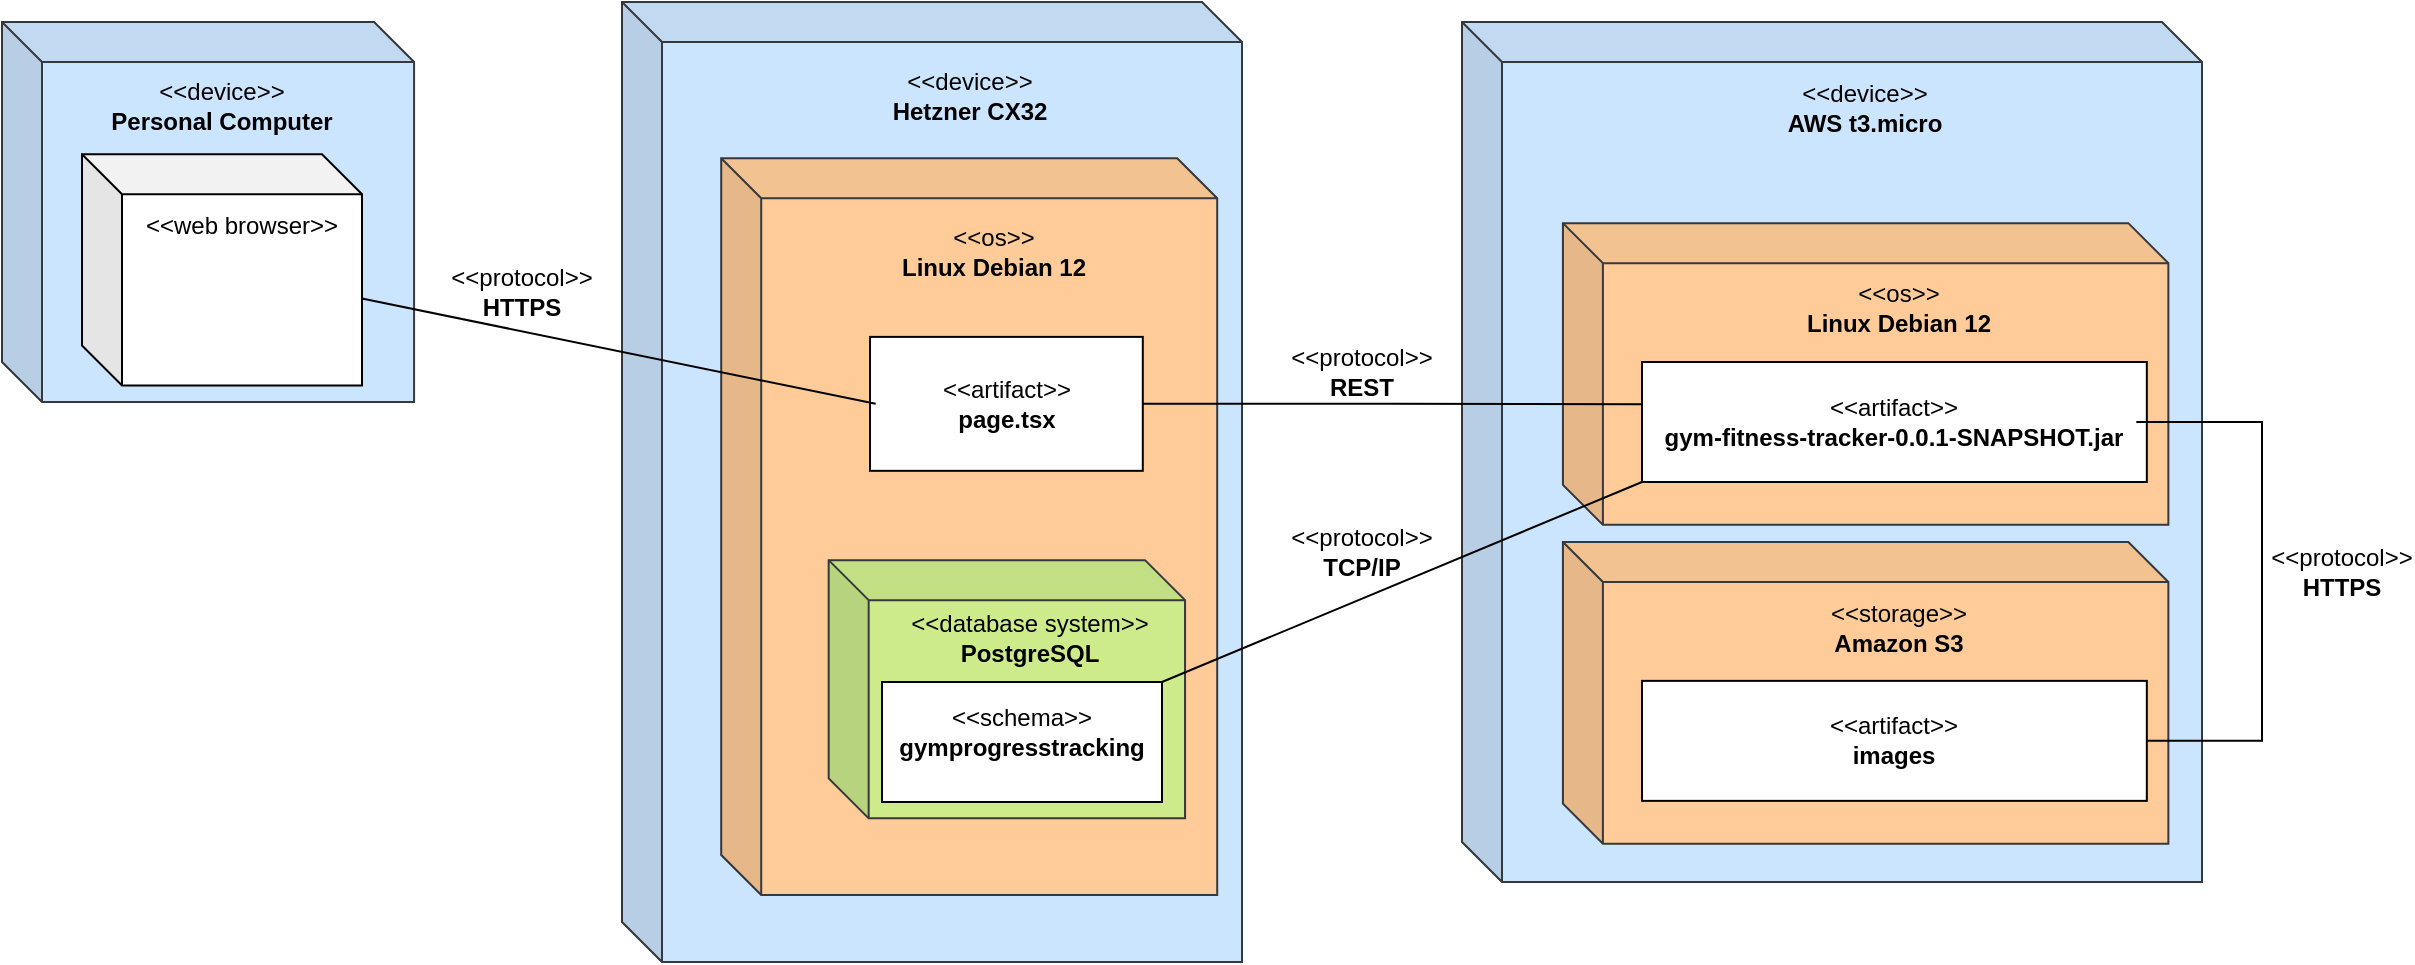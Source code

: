 <mxfile version="26.0.5">
  <diagram name="Page-1" id="YjBq5zKDzYhq6BNDzO2Y">
    <mxGraphModel dx="1546" dy="1027" grid="1" gridSize="10" guides="1" tooltips="1" connect="1" arrows="1" fold="1" page="1" pageScale="1" pageWidth="850" pageHeight="1100" math="0" shadow="0">
      <root>
        <mxCell id="0" />
        <mxCell id="1" parent="0" />
        <mxCell id="zweyZrGD30zNyRP67yO5-9" value="" style="group" parent="1" vertex="1" connectable="0">
          <mxGeometry x="30" y="20" width="206.04" height="190" as="geometry" />
        </mxCell>
        <mxCell id="zweyZrGD30zNyRP67yO5-1" value="" style="shape=cube;whiteSpace=wrap;html=1;boundedLbl=1;backgroundOutline=1;darkOpacity=0.05;darkOpacity2=0.1;fillColor=#cce5ff;strokeColor=#36393d;" parent="zweyZrGD30zNyRP67yO5-9" vertex="1">
          <mxGeometry width="206.04" height="190" as="geometry" />
        </mxCell>
        <mxCell id="zweyZrGD30zNyRP67yO5-3" value="&amp;lt;&amp;lt;device&amp;gt;&amp;gt;&lt;div&gt;&lt;b&gt;Personal Computer&lt;/b&gt;&lt;/div&gt;" style="text;html=1;align=center;verticalAlign=middle;whiteSpace=wrap;rounded=0;" parent="zweyZrGD30zNyRP67yO5-9" vertex="1">
          <mxGeometry x="40" y="30.003" width="140" height="24.783" as="geometry" />
        </mxCell>
        <mxCell id="zweyZrGD30zNyRP67yO5-6" value="" style="shape=cube;whiteSpace=wrap;html=1;boundedLbl=1;backgroundOutline=1;darkOpacity=0.05;darkOpacity2=0.1;align=center;" parent="zweyZrGD30zNyRP67yO5-9" vertex="1">
          <mxGeometry x="40" y="66.087" width="140" height="115.652" as="geometry" />
        </mxCell>
        <mxCell id="zweyZrGD30zNyRP67yO5-10" value="&amp;lt;&amp;lt;web browser&amp;gt;&amp;gt;" style="text;html=1;align=center;verticalAlign=middle;whiteSpace=wrap;rounded=0;" parent="zweyZrGD30zNyRP67yO5-9" vertex="1">
          <mxGeometry x="70" y="89.999" width="100" height="24.783" as="geometry" />
        </mxCell>
        <mxCell id="zweyZrGD30zNyRP67yO5-18" value="" style="group" parent="1" vertex="1" connectable="0">
          <mxGeometry x="340" y="10" width="310" height="480" as="geometry" />
        </mxCell>
        <mxCell id="zweyZrGD30zNyRP67yO5-14" value="&amp;lt;&amp;lt;device&amp;gt;&amp;gt;&lt;br&gt;&lt;div&gt;&lt;b&gt;Hetzner&amp;nbsp;CX32&lt;/b&gt;&lt;/div&gt;" style="text;html=1;align=center;verticalAlign=middle;whiteSpace=wrap;rounded=0;" parent="zweyZrGD30zNyRP67yO5-18" vertex="1">
          <mxGeometry x="68.2" y="30.823" width="173.6" height="27.664" as="geometry" />
        </mxCell>
        <mxCell id="WcVSIt36STGnPMutvexC-4" value="" style="group" parent="zweyZrGD30zNyRP67yO5-18" vertex="1" connectable="0">
          <mxGeometry width="310" height="480" as="geometry" />
        </mxCell>
        <mxCell id="zweyZrGD30zNyRP67yO5-12" value="" style="shape=cube;whiteSpace=wrap;html=1;boundedLbl=1;backgroundOutline=1;darkOpacity=0.05;darkOpacity2=0.1;fillColor=#cce5ff;strokeColor=#36393d;" parent="WcVSIt36STGnPMutvexC-4" vertex="1">
          <mxGeometry width="310" height="480" as="geometry" />
        </mxCell>
        <mxCell id="WcVSIt36STGnPMutvexC-3" value="" style="group" parent="WcVSIt36STGnPMutvexC-4" vertex="1" connectable="0">
          <mxGeometry x="49.6" y="78.14" width="260.4" height="368.372" as="geometry" />
        </mxCell>
        <mxCell id="zweyZrGD30zNyRP67yO5-16" value="" style="shape=cube;whiteSpace=wrap;html=1;boundedLbl=1;backgroundOutline=1;darkOpacity=0.05;darkOpacity2=0.1;fillColor=#ffcc99;strokeColor=#36393d;" parent="WcVSIt36STGnPMutvexC-3" vertex="1">
          <mxGeometry width="248" height="368.372" as="geometry" />
        </mxCell>
        <mxCell id="WcVSIt36STGnPMutvexC-2" value="&amp;lt;&amp;lt;os&amp;gt;&amp;gt;&lt;div&gt;&lt;b&gt;Linux Debian 12&lt;/b&gt;&lt;br&gt;&lt;/div&gt;" style="text;html=1;align=center;verticalAlign=middle;whiteSpace=wrap;rounded=0;" parent="WcVSIt36STGnPMutvexC-3" vertex="1">
          <mxGeometry x="49.6" y="33.491" width="173.6" height="27.664" as="geometry" />
        </mxCell>
        <mxCell id="WcVSIt36STGnPMutvexC-18" value="" style="group" parent="WcVSIt36STGnPMutvexC-3" vertex="1" connectable="0">
          <mxGeometry x="74.4" y="89.302" width="136.4" height="66.977" as="geometry" />
        </mxCell>
        <mxCell id="WcVSIt36STGnPMutvexC-19" value="" style="rounded=0;whiteSpace=wrap;html=1;" parent="WcVSIt36STGnPMutvexC-18" vertex="1">
          <mxGeometry width="136.4" height="66.977" as="geometry" />
        </mxCell>
        <mxCell id="WcVSIt36STGnPMutvexC-20" value="&amp;lt;&amp;lt;artifact&amp;gt;&amp;gt;&lt;div&gt;&lt;b&gt;page.tsx&lt;/b&gt;&lt;/div&gt;" style="text;html=1;align=center;verticalAlign=middle;whiteSpace=wrap;rounded=0;" parent="WcVSIt36STGnPMutvexC-18" vertex="1">
          <mxGeometry x="2.842" y="17.358" width="130.717" height="32.249" as="geometry" />
        </mxCell>
        <mxCell id="WcVSIt36STGnPMutvexC-39" value="" style="group" parent="WcVSIt36STGnPMutvexC-3" vertex="1" connectable="0">
          <mxGeometry x="53.733" y="200.93" width="178.193" height="129.1" as="geometry" />
        </mxCell>
        <mxCell id="WcVSIt36STGnPMutvexC-37" value="" style="shape=cube;whiteSpace=wrap;html=1;boundedLbl=1;backgroundOutline=1;darkOpacity=0.05;darkOpacity2=0.1;align=center;fillColor=#cdeb8b;strokeColor=#36393d;" parent="WcVSIt36STGnPMutvexC-39" vertex="1">
          <mxGeometry width="178.193" height="129.098" as="geometry" />
        </mxCell>
        <mxCell id="WcVSIt36STGnPMutvexC-38" value="&amp;lt;&amp;lt;database system&amp;gt;&amp;gt;&lt;div&gt;&lt;b&gt;PostgreSQL&lt;/b&gt;&lt;/div&gt;" style="text;html=1;align=center;verticalAlign=middle;whiteSpace=wrap;rounded=0;" parent="WcVSIt36STGnPMutvexC-39" vertex="1">
          <mxGeometry x="23.759" y="22.326" width="154.434" height="33.488" as="geometry" />
        </mxCell>
        <mxCell id="WcVSIt36STGnPMutvexC-42" value="" style="group" parent="WcVSIt36STGnPMutvexC-39" vertex="1" connectable="0">
          <mxGeometry x="21.667" y="60.93" width="150" height="60" as="geometry" />
        </mxCell>
        <mxCell id="WcVSIt36STGnPMutvexC-41" value="" style="rounded=0;whiteSpace=wrap;html=1;" parent="WcVSIt36STGnPMutvexC-42" vertex="1">
          <mxGeometry x="5" width="140" height="60" as="geometry" />
        </mxCell>
        <mxCell id="WcVSIt36STGnPMutvexC-40" value="&lt;div&gt;&amp;lt;&amp;lt;schema&amp;gt;&amp;gt;&lt;/div&gt;&lt;b&gt;gymprogresstracking&lt;/b&gt;" style="text;html=1;align=center;verticalAlign=middle;whiteSpace=wrap;rounded=0;" parent="WcVSIt36STGnPMutvexC-42" vertex="1">
          <mxGeometry y="10" width="150" height="30" as="geometry" />
        </mxCell>
        <mxCell id="WcVSIt36STGnPMutvexC-7" value="&amp;lt;&amp;lt;device&amp;gt;&amp;gt;&lt;div&gt;&lt;b&gt;Hetzner CX32&lt;/b&gt;&lt;br&gt;&lt;/div&gt;" style="text;html=1;align=center;verticalAlign=middle;whiteSpace=wrap;rounded=0;" parent="WcVSIt36STGnPMutvexC-4" vertex="1">
          <mxGeometry x="86.8" y="33.491" width="173.6" height="27.664" as="geometry" />
        </mxCell>
        <mxCell id="WcVSIt36STGnPMutvexC-21" value="" style="group" parent="1" vertex="1" connectable="0">
          <mxGeometry x="760" y="20" width="370" height="430" as="geometry" />
        </mxCell>
        <mxCell id="WcVSIt36STGnPMutvexC-22" value="" style="shape=cube;whiteSpace=wrap;html=1;boundedLbl=1;backgroundOutline=1;darkOpacity=0.05;darkOpacity2=0.1;fillColor=#cce5ff;strokeColor=#36393d;" parent="WcVSIt36STGnPMutvexC-21" vertex="1">
          <mxGeometry width="370" height="430" as="geometry" />
        </mxCell>
        <mxCell id="WcVSIt36STGnPMutvexC-23" value="&amp;lt;&amp;lt;device&amp;gt;&amp;gt;&lt;div&gt;&lt;b&gt;AWS t3.micro&lt;/b&gt;&lt;/div&gt;" style="text;html=1;align=center;verticalAlign=middle;whiteSpace=wrap;rounded=0;" parent="WcVSIt36STGnPMutvexC-21" vertex="1">
          <mxGeometry x="84.091" y="30.173" width="235.455" height="24.924" as="geometry" />
        </mxCell>
        <mxCell id="WcVSIt36STGnPMutvexC-24" value="" style="group" parent="WcVSIt36STGnPMutvexC-21" vertex="1" connectable="0">
          <mxGeometry x="50.455" y="100.569" width="302.727" height="150.854" as="geometry" />
        </mxCell>
        <mxCell id="WcVSIt36STGnPMutvexC-25" value="" style="shape=cube;whiteSpace=wrap;html=1;boundedLbl=1;backgroundOutline=1;darkOpacity=0.05;darkOpacity2=0.1;fillColor=#ffcc99;strokeColor=#36393d;" parent="WcVSIt36STGnPMutvexC-24" vertex="1">
          <mxGeometry width="302.727" height="150.854" as="geometry" />
        </mxCell>
        <mxCell id="WcVSIt36STGnPMutvexC-26" value="&amp;lt;&amp;lt;os&amp;gt;&amp;gt;&lt;div&gt;&lt;b&gt;Linux Debian 12&lt;/b&gt;&lt;br&gt;&lt;/div&gt;" style="text;html=1;align=center;verticalAlign=middle;whiteSpace=wrap;rounded=0;" parent="WcVSIt36STGnPMutvexC-24" vertex="1">
          <mxGeometry x="50.455" y="30.173" width="235.455" height="24.924" as="geometry" />
        </mxCell>
        <mxCell id="WcVSIt36STGnPMutvexC-27" value="" style="group" parent="WcVSIt36STGnPMutvexC-24" vertex="1" connectable="0">
          <mxGeometry x="39.55" y="69.43" width="252.41" height="60" as="geometry" />
        </mxCell>
        <mxCell id="WcVSIt36STGnPMutvexC-28" value="" style="rounded=0;whiteSpace=wrap;html=1;" parent="WcVSIt36STGnPMutvexC-27" vertex="1">
          <mxGeometry width="252.41" height="60" as="geometry" />
        </mxCell>
        <mxCell id="WcVSIt36STGnPMutvexC-29" value="&amp;lt;&amp;lt;artifact&amp;gt;&amp;gt;&lt;div&gt;&lt;b&gt;gym-fitness-tracker-0.0.1-SNAPSHOT.jar&lt;/b&gt;&lt;br&gt;&lt;/div&gt;" style="text;html=1;align=center;verticalAlign=middle;whiteSpace=wrap;rounded=0;" parent="WcVSIt36STGnPMutvexC-27" vertex="1">
          <mxGeometry x="5.259" y="15.55" width="241.893" height="28.89" as="geometry" />
        </mxCell>
        <mxCell id="WcVSIt36STGnPMutvexC-30" value="" style="group" parent="WcVSIt36STGnPMutvexC-21" vertex="1" connectable="0">
          <mxGeometry x="50.455" y="259.999" width="302.727" height="150.854" as="geometry" />
        </mxCell>
        <mxCell id="WcVSIt36STGnPMutvexC-31" value="" style="shape=cube;whiteSpace=wrap;html=1;boundedLbl=1;backgroundOutline=1;darkOpacity=0.05;darkOpacity2=0.1;fillColor=#ffcc99;strokeColor=#36393d;" parent="WcVSIt36STGnPMutvexC-30" vertex="1">
          <mxGeometry width="302.727" height="150.854" as="geometry" />
        </mxCell>
        <mxCell id="WcVSIt36STGnPMutvexC-32" value="&amp;lt;&amp;lt;storage&amp;gt;&amp;gt;&lt;div&gt;&lt;b&gt;Amazon S3&lt;/b&gt;&lt;/div&gt;" style="text;html=1;align=center;verticalAlign=middle;whiteSpace=wrap;rounded=0;" parent="WcVSIt36STGnPMutvexC-30" vertex="1">
          <mxGeometry x="50.455" y="30.173" width="235.455" height="24.924" as="geometry" />
        </mxCell>
        <mxCell id="WcVSIt36STGnPMutvexC-33" value="" style="group" parent="WcVSIt36STGnPMutvexC-30" vertex="1" connectable="0">
          <mxGeometry x="39.55" y="69.43" width="252.41" height="60" as="geometry" />
        </mxCell>
        <mxCell id="WcVSIt36STGnPMutvexC-34" value="" style="rounded=0;whiteSpace=wrap;html=1;" parent="WcVSIt36STGnPMutvexC-33" vertex="1">
          <mxGeometry width="252.41" height="60" as="geometry" />
        </mxCell>
        <mxCell id="WcVSIt36STGnPMutvexC-35" value="&amp;lt;&amp;lt;artifact&amp;gt;&amp;gt;&lt;div&gt;&lt;b&gt;images&lt;/b&gt;&lt;br&gt;&lt;/div&gt;" style="text;html=1;align=center;verticalAlign=middle;whiteSpace=wrap;rounded=0;" parent="WcVSIt36STGnPMutvexC-33" vertex="1">
          <mxGeometry x="5.259" y="15.55" width="241.893" height="28.89" as="geometry" />
        </mxCell>
        <mxCell id="WcVSIt36STGnPMutvexC-54" style="edgeStyle=orthogonalEdgeStyle;rounded=0;orthogonalLoop=1;jettySize=auto;html=1;entryX=1;entryY=0.5;entryDx=0;entryDy=0;endArrow=none;endFill=0;" parent="WcVSIt36STGnPMutvexC-21" source="WcVSIt36STGnPMutvexC-29" target="WcVSIt36STGnPMutvexC-34" edge="1">
          <mxGeometry relative="1" as="geometry">
            <Array as="points">
              <mxPoint x="400" y="200" />
              <mxPoint x="400" y="359" />
            </Array>
          </mxGeometry>
        </mxCell>
        <mxCell id="WcVSIt36STGnPMutvexC-43" style="rounded=0;orthogonalLoop=1;jettySize=auto;html=1;entryX=0;entryY=0.5;entryDx=0;entryDy=0;endArrow=none;endFill=0;" parent="1" source="zweyZrGD30zNyRP67yO5-6" target="WcVSIt36STGnPMutvexC-20" edge="1">
          <mxGeometry relative="1" as="geometry" />
        </mxCell>
        <mxCell id="WcVSIt36STGnPMutvexC-44" value="&lt;div&gt;&amp;lt;&amp;lt;protocol&amp;gt;&amp;gt;&lt;/div&gt;&lt;b&gt;HTTPS&lt;/b&gt;" style="text;html=1;align=center;verticalAlign=middle;whiteSpace=wrap;rounded=0;" parent="1" vertex="1">
          <mxGeometry x="260" y="140" width="60" height="30" as="geometry" />
        </mxCell>
        <mxCell id="WcVSIt36STGnPMutvexC-46" style="edgeStyle=orthogonalEdgeStyle;rounded=0;orthogonalLoop=1;jettySize=auto;html=1;entryX=0;entryY=0.353;entryDx=0;entryDy=0;entryPerimeter=0;endArrow=none;endFill=0;" parent="1" source="WcVSIt36STGnPMutvexC-19" target="WcVSIt36STGnPMutvexC-28" edge="1">
          <mxGeometry relative="1" as="geometry" />
        </mxCell>
        <mxCell id="WcVSIt36STGnPMutvexC-48" style="rounded=0;orthogonalLoop=1;jettySize=auto;html=1;exitX=0;exitY=1;exitDx=0;exitDy=0;entryX=1;entryY=0;entryDx=0;entryDy=0;endArrow=none;endFill=0;" parent="1" source="WcVSIt36STGnPMutvexC-28" target="WcVSIt36STGnPMutvexC-41" edge="1">
          <mxGeometry relative="1" as="geometry" />
        </mxCell>
        <mxCell id="WcVSIt36STGnPMutvexC-51" value="&amp;lt;&amp;lt;protocol&amp;gt;&amp;gt;&lt;div&gt;&lt;b&gt;TCP/IP&lt;/b&gt;&lt;/div&gt;" style="text;html=1;align=center;verticalAlign=middle;whiteSpace=wrap;rounded=0;" parent="1" vertex="1">
          <mxGeometry x="680" y="270" width="60" height="30" as="geometry" />
        </mxCell>
        <mxCell id="WcVSIt36STGnPMutvexC-52" value="&amp;lt;&amp;lt;protocol&amp;gt;&amp;gt;&lt;div&gt;&lt;b&gt;REST&lt;/b&gt;&lt;/div&gt;" style="text;html=1;align=center;verticalAlign=middle;whiteSpace=wrap;rounded=0;" parent="1" vertex="1">
          <mxGeometry x="680" y="180" width="60" height="30" as="geometry" />
        </mxCell>
        <mxCell id="WcVSIt36STGnPMutvexC-53" value="&lt;div&gt;&amp;lt;&amp;lt;protocol&amp;gt;&amp;gt;&lt;/div&gt;&lt;b&gt;HTTPS&lt;/b&gt;" style="text;html=1;align=center;verticalAlign=middle;whiteSpace=wrap;rounded=0;" parent="1" vertex="1">
          <mxGeometry x="1170" y="280" width="60" height="30" as="geometry" />
        </mxCell>
      </root>
    </mxGraphModel>
  </diagram>
</mxfile>
